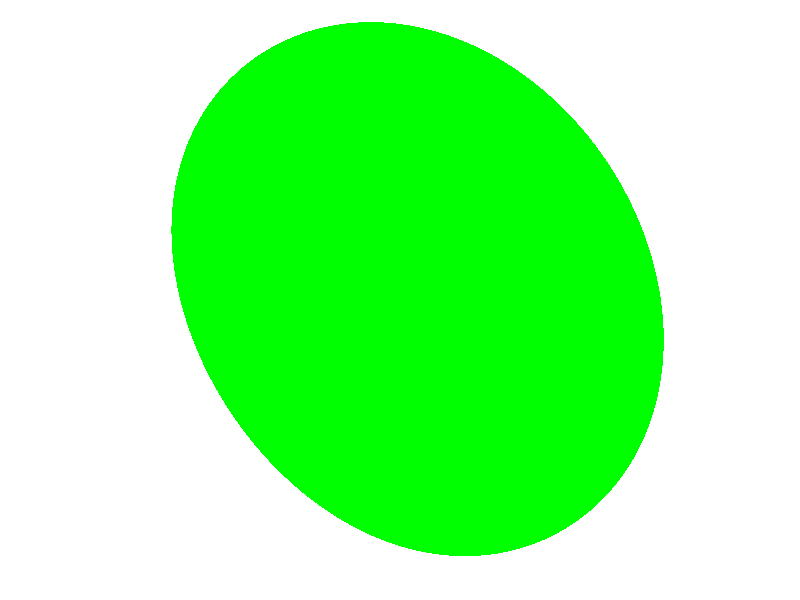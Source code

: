 #include "colors.inc"
camera{
 location <4, 4, -5>
 look_at <0, 0, 0>
 angle 36
}
light_source{ <500, 500, -1000> White }
background { color White }

 torus {
    1, .7              // major and minor radius
    rotate -90*x      // so we can see it from the top
    pigment { Green }
  }
/*
difference{
    intersection{
        box{-1, 1}
        sphere{0, 1.5}
        pigment{ Red }
    }
    union{
        cylinder{ <0, 0, 2>, <0, 0, -2>, 0.7}
        cylinder{ <2, 0, 0>, <-2, 0, 0>, 0.7}
        cylinder{ <0, 2, 0>, <0, -2, 0>, 0.7}
        //rotate <0, 135, 0> // <x°, y°, z°>
        //translate <0.4, 0, 0>
        //scale <0.2, 1.2, 1>
    }
    pigment{ Blue }
}
*/
